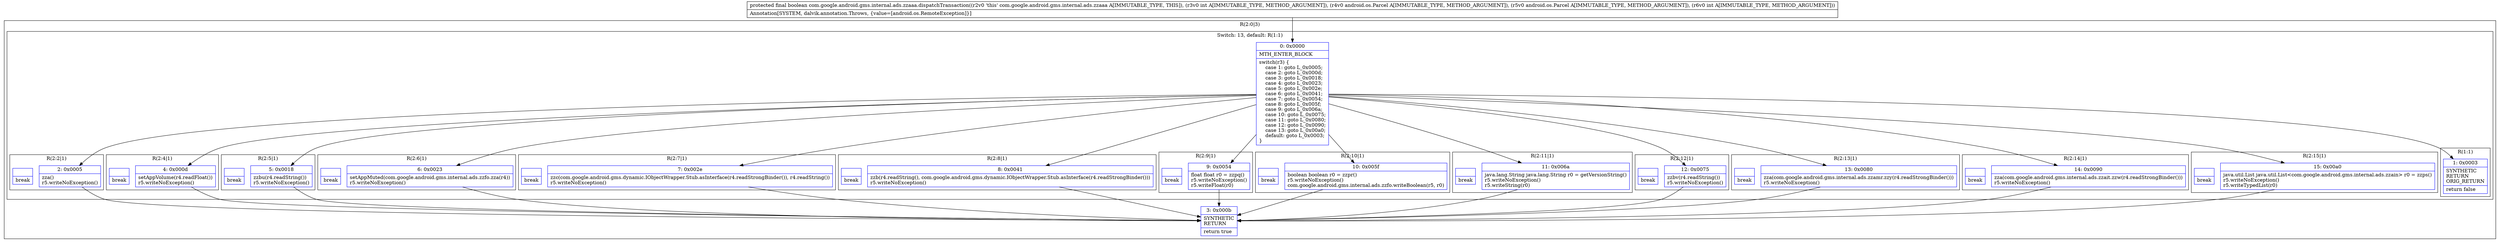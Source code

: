 digraph "CFG forcom.google.android.gms.internal.ads.zzaaa.dispatchTransaction(ILandroid\/os\/Parcel;Landroid\/os\/Parcel;I)Z" {
subgraph cluster_Region_1369826130 {
label = "R(2:0|3)";
node [shape=record,color=blue];
subgraph cluster_SwitchRegion_1864207072 {
label = "Switch: 13, default: R(1:1)";
node [shape=record,color=blue];
Node_0 [shape=record,label="{0\:\ 0x0000|MTH_ENTER_BLOCK\l|switch(r3) \{\l    case 1: goto L_0x0005;\l    case 2: goto L_0x000d;\l    case 3: goto L_0x0018;\l    case 4: goto L_0x0023;\l    case 5: goto L_0x002e;\l    case 6: goto L_0x0041;\l    case 7: goto L_0x0054;\l    case 8: goto L_0x005f;\l    case 9: goto L_0x006a;\l    case 10: goto L_0x0075;\l    case 11: goto L_0x0080;\l    case 12: goto L_0x0090;\l    case 13: goto L_0x00a0;\l    default: goto L_0x0003;\l\}\l}"];
subgraph cluster_Region_47149984 {
label = "R(2:2|1)";
node [shape=record,color=blue];
Node_2 [shape=record,label="{2\:\ 0x0005|zza()\lr5.writeNoException()\l}"];
Node_InsnContainer_892072995 [shape=record,label="{|break\l}"];
}
subgraph cluster_Region_1273638567 {
label = "R(2:4|1)";
node [shape=record,color=blue];
Node_4 [shape=record,label="{4\:\ 0x000d|setAppVolume(r4.readFloat())\lr5.writeNoException()\l}"];
Node_InsnContainer_1210316720 [shape=record,label="{|break\l}"];
}
subgraph cluster_Region_822665063 {
label = "R(2:5|1)";
node [shape=record,color=blue];
Node_5 [shape=record,label="{5\:\ 0x0018|zzbu(r4.readString())\lr5.writeNoException()\l}"];
Node_InsnContainer_1533591433 [shape=record,label="{|break\l}"];
}
subgraph cluster_Region_1097674069 {
label = "R(2:6|1)";
node [shape=record,color=blue];
Node_6 [shape=record,label="{6\:\ 0x0023|setAppMuted(com.google.android.gms.internal.ads.zzfo.zza(r4))\lr5.writeNoException()\l}"];
Node_InsnContainer_379899071 [shape=record,label="{|break\l}"];
}
subgraph cluster_Region_1629543147 {
label = "R(2:7|1)";
node [shape=record,color=blue];
Node_7 [shape=record,label="{7\:\ 0x002e|zzc(com.google.android.gms.dynamic.IObjectWrapper.Stub.asInterface(r4.readStrongBinder()), r4.readString())\lr5.writeNoException()\l}"];
Node_InsnContainer_2133505457 [shape=record,label="{|break\l}"];
}
subgraph cluster_Region_1459955844 {
label = "R(2:8|1)";
node [shape=record,color=blue];
Node_8 [shape=record,label="{8\:\ 0x0041|zzb(r4.readString(), com.google.android.gms.dynamic.IObjectWrapper.Stub.asInterface(r4.readStrongBinder()))\lr5.writeNoException()\l}"];
Node_InsnContainer_1744095215 [shape=record,label="{|break\l}"];
}
subgraph cluster_Region_1843399656 {
label = "R(2:9|1)";
node [shape=record,color=blue];
Node_9 [shape=record,label="{9\:\ 0x0054|float float r0 = zzpq()\lr5.writeNoException()\lr5.writeFloat(r0)\l}"];
Node_InsnContainer_6598264 [shape=record,label="{|break\l}"];
}
subgraph cluster_Region_1366162787 {
label = "R(2:10|1)";
node [shape=record,color=blue];
Node_10 [shape=record,label="{10\:\ 0x005f|boolean boolean r0 = zzpr()\lr5.writeNoException()\lcom.google.android.gms.internal.ads.zzfo.writeBoolean(r5, r0)\l}"];
Node_InsnContainer_709428472 [shape=record,label="{|break\l}"];
}
subgraph cluster_Region_1804732413 {
label = "R(2:11|1)";
node [shape=record,color=blue];
Node_11 [shape=record,label="{11\:\ 0x006a|java.lang.String java.lang.String r0 = getVersionString()\lr5.writeNoException()\lr5.writeString(r0)\l}"];
Node_InsnContainer_1425426493 [shape=record,label="{|break\l}"];
}
subgraph cluster_Region_360457971 {
label = "R(2:12|1)";
node [shape=record,color=blue];
Node_12 [shape=record,label="{12\:\ 0x0075|zzbv(r4.readString())\lr5.writeNoException()\l}"];
Node_InsnContainer_818826570 [shape=record,label="{|break\l}"];
}
subgraph cluster_Region_1388503407 {
label = "R(2:13|1)";
node [shape=record,color=blue];
Node_13 [shape=record,label="{13\:\ 0x0080|zza(com.google.android.gms.internal.ads.zzamr.zzy(r4.readStrongBinder()))\lr5.writeNoException()\l}"];
Node_InsnContainer_873725098 [shape=record,label="{|break\l}"];
}
subgraph cluster_Region_1076629349 {
label = "R(2:14|1)";
node [shape=record,color=blue];
Node_14 [shape=record,label="{14\:\ 0x0090|zza(com.google.android.gms.internal.ads.zzait.zzw(r4.readStrongBinder()))\lr5.writeNoException()\l}"];
Node_InsnContainer_46841399 [shape=record,label="{|break\l}"];
}
subgraph cluster_Region_1868895788 {
label = "R(2:15|1)";
node [shape=record,color=blue];
Node_15 [shape=record,label="{15\:\ 0x00a0|java.util.List java.util.List\<com.google.android.gms.internal.ads.zzain\> r0 = zzps()\lr5.writeNoException()\lr5.writeTypedList(r0)\l}"];
Node_InsnContainer_1195830936 [shape=record,label="{|break\l}"];
}
subgraph cluster_Region_1813757046 {
label = "R(1:1)";
node [shape=record,color=blue];
Node_1 [shape=record,label="{1\:\ 0x0003|SYNTHETIC\lRETURN\lORIG_RETURN\l|return false\l}"];
}
}
Node_3 [shape=record,label="{3\:\ 0x000b|SYNTHETIC\lRETURN\l|return true\l}"];
}
MethodNode[shape=record,label="{protected final boolean com.google.android.gms.internal.ads.zzaaa.dispatchTransaction((r2v0 'this' com.google.android.gms.internal.ads.zzaaa A[IMMUTABLE_TYPE, THIS]), (r3v0 int A[IMMUTABLE_TYPE, METHOD_ARGUMENT]), (r4v0 android.os.Parcel A[IMMUTABLE_TYPE, METHOD_ARGUMENT]), (r5v0 android.os.Parcel A[IMMUTABLE_TYPE, METHOD_ARGUMENT]), (r6v0 int A[IMMUTABLE_TYPE, METHOD_ARGUMENT]))  | Annotation[SYSTEM, dalvik.annotation.Throws, \{value=[android.os.RemoteException]\}]\l}"];
MethodNode -> Node_0;
Node_0 -> Node_1;
Node_0 -> Node_2;
Node_0 -> Node_4;
Node_0 -> Node_5;
Node_0 -> Node_6;
Node_0 -> Node_7;
Node_0 -> Node_8;
Node_0 -> Node_9;
Node_0 -> Node_10;
Node_0 -> Node_11;
Node_0 -> Node_12;
Node_0 -> Node_13;
Node_0 -> Node_14;
Node_0 -> Node_15;
Node_2 -> Node_3;
Node_4 -> Node_3;
Node_5 -> Node_3;
Node_6 -> Node_3;
Node_7 -> Node_3;
Node_8 -> Node_3;
Node_9 -> Node_3;
Node_10 -> Node_3;
Node_11 -> Node_3;
Node_12 -> Node_3;
Node_13 -> Node_3;
Node_14 -> Node_3;
Node_15 -> Node_3;
}

